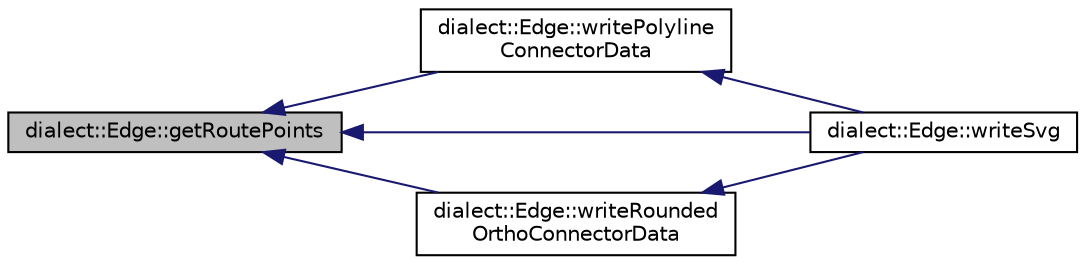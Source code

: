 digraph "dialect::Edge::getRoutePoints"
{
  edge [fontname="Helvetica",fontsize="10",labelfontname="Helvetica",labelfontsize="10"];
  node [fontname="Helvetica",fontsize="10",shape=record];
  rankdir="LR";
  Node12 [label="dialect::Edge::getRoutePoints",height=0.2,width=0.4,color="black", fillcolor="grey75", style="filled", fontcolor="black"];
  Node12 -> Node13 [dir="back",color="midnightblue",fontsize="10",style="solid",fontname="Helvetica"];
  Node13 [label="dialect::Edge::writePolyline\lConnectorData",height=0.2,width=0.4,color="black", fillcolor="white", style="filled",URL="$classdialect_1_1Edge.html#a113033b926234142169038954fd4c2e2",tooltip="Write the data for a polyline SVG path for this Edge&#39;s connector route. "];
  Node13 -> Node14 [dir="back",color="midnightblue",fontsize="10",style="solid",fontname="Helvetica"];
  Node14 [label="dialect::Edge::writeSvg",height=0.2,width=0.4,color="black", fillcolor="white", style="filled",URL="$classdialect_1_1Edge.html#ae1a8c072d1df6f08766cf99542f76159",tooltip="Write SVG to represent this Edge. "];
  Node12 -> Node15 [dir="back",color="midnightblue",fontsize="10",style="solid",fontname="Helvetica"];
  Node15 [label="dialect::Edge::writeRounded\lOrthoConnectorData",height=0.2,width=0.4,color="black", fillcolor="white", style="filled",URL="$classdialect_1_1Edge.html#a57696e5f3cb8569a921382f44b7a4d52",tooltip="Write the data for an orthogonal SVG path for this Edge&#39;s connector route, using rounded bends..."];
  Node15 -> Node14 [dir="back",color="midnightblue",fontsize="10",style="solid",fontname="Helvetica"];
  Node12 -> Node14 [dir="back",color="midnightblue",fontsize="10",style="solid",fontname="Helvetica"];
}
